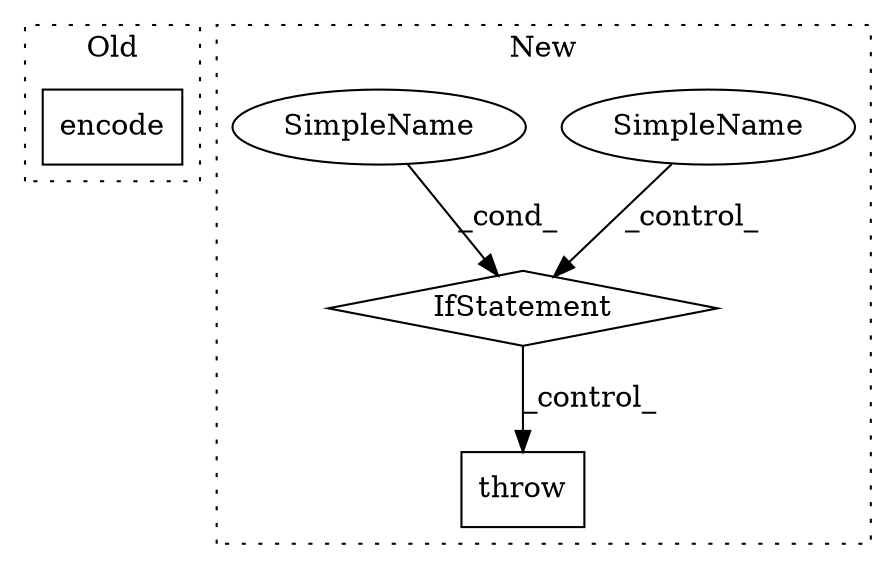 digraph G {
subgraph cluster0 {
1 [label="encode" a="32" s="1933" l="8" shape="box"];
label = "Old";
style="dotted";
}
subgraph cluster1 {
2 [label="throw" a="53" s="2000" l="6" shape="box"];
3 [label="IfStatement" a="25" s="1779,1816" l="4,2" shape="diamond"];
4 [label="SimpleName" a="42" s="" l="" shape="ellipse"];
5 [label="SimpleName" a="42" s="" l="" shape="ellipse"];
label = "New";
style="dotted";
}
3 -> 2 [label="_control_"];
4 -> 3 [label="_control_"];
5 -> 3 [label="_cond_"];
}